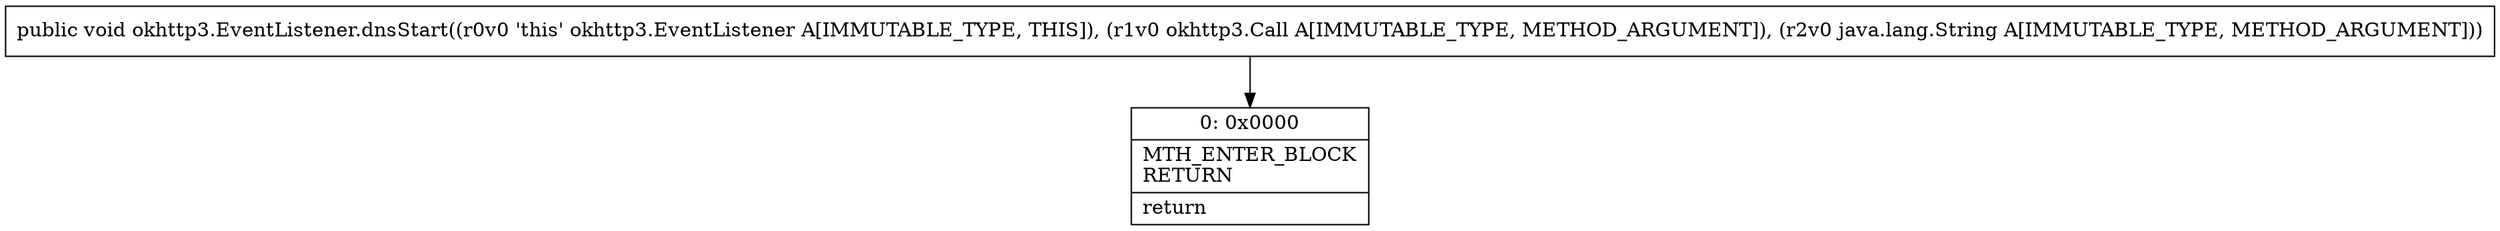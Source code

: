 digraph "CFG forokhttp3.EventListener.dnsStart(Lokhttp3\/Call;Ljava\/lang\/String;)V" {
Node_0 [shape=record,label="{0\:\ 0x0000|MTH_ENTER_BLOCK\lRETURN\l|return\l}"];
MethodNode[shape=record,label="{public void okhttp3.EventListener.dnsStart((r0v0 'this' okhttp3.EventListener A[IMMUTABLE_TYPE, THIS]), (r1v0 okhttp3.Call A[IMMUTABLE_TYPE, METHOD_ARGUMENT]), (r2v0 java.lang.String A[IMMUTABLE_TYPE, METHOD_ARGUMENT])) }"];
MethodNode -> Node_0;
}

